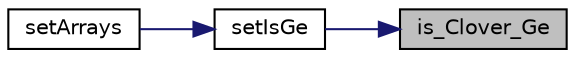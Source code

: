 digraph "is_Clover_Ge"
{
 // LATEX_PDF_SIZE
  edge [fontname="Helvetica",fontsize="10",labelfontname="Helvetica",labelfontsize="10"];
  node [fontname="Helvetica",fontsize="10",shape=record];
  rankdir="RL";
  Node1 [label="is_Clover_Ge",height=0.2,width=0.4,color="black", fillcolor="grey75", style="filled", fontcolor="black",tooltip=" "];
  Node1 -> Node2 [dir="back",color="midnightblue",fontsize="10",style="solid",fontname="Helvetica"];
  Node2 [label="setIsGe",height=0.2,width=0.4,color="black", fillcolor="white", style="filled",URL="$utils_8hpp.html#a19e0b39062027a295bd36855202c2f1b",tooltip=" "];
  Node2 -> Node3 [dir="back",color="midnightblue",fontsize="10",style="solid",fontname="Helvetica"];
  Node3 [label="setArrays",height=0.2,width=0.4,color="black", fillcolor="white", style="filled",URL="$utils_8hpp.html#a71db5da3a28ad66a42c733305b6df5ec",tooltip=" "];
}

